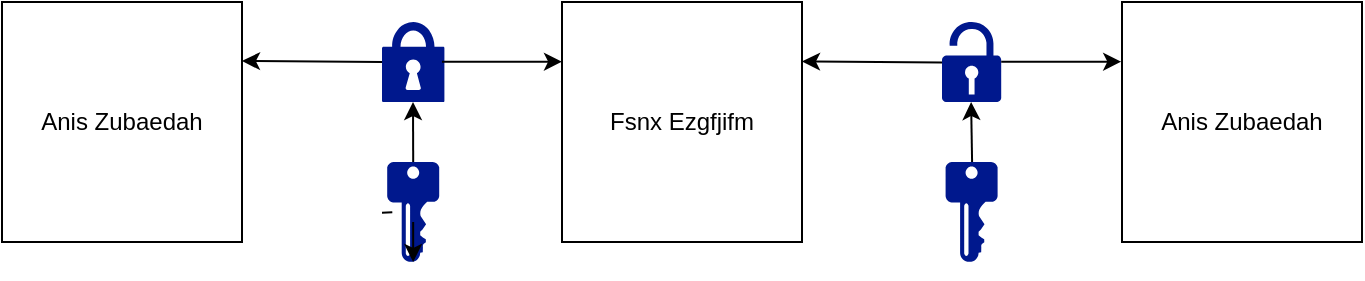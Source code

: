 <mxfile version="28.2.7">
  <diagram name="Halaman-1" id="owH49H28O46T3AoXub2B">
    <mxGraphModel dx="995" dy="556" grid="1" gridSize="10" guides="1" tooltips="1" connect="1" arrows="1" fold="1" page="1" pageScale="1" pageWidth="827" pageHeight="1169" math="0" shadow="0">
      <root>
        <mxCell id="0" />
        <mxCell id="1" parent="0" />
        <mxCell id="at2O9ALgVHGqr6grwNjx-1" value="Anis Zubaedah" style="whiteSpace=wrap;html=1;aspect=fixed;" vertex="1" parent="1">
          <mxGeometry x="60" y="100" width="120" height="120" as="geometry" />
        </mxCell>
        <mxCell id="at2O9ALgVHGqr6grwNjx-2" value="Fsnx Ezgfjifm" style="whiteSpace=wrap;html=1;aspect=fixed;" vertex="1" parent="1">
          <mxGeometry x="340" y="100" width="120" height="120" as="geometry" />
        </mxCell>
        <mxCell id="at2O9ALgVHGqr6grwNjx-3" value="Anis Zubaedah" style="whiteSpace=wrap;html=1;aspect=fixed;" vertex="1" parent="1">
          <mxGeometry x="620" y="100" width="120" height="120" as="geometry" />
        </mxCell>
        <mxCell id="at2O9ALgVHGqr6grwNjx-9" value="" style="sketch=0;html=1;aspect=fixed;strokeColor=none;shadow=0;fillColor=#00188D;verticalAlign=top;labelPosition=center;verticalLabelPosition=bottom;shape=mxgraph.gcp2.lock" vertex="1" parent="1">
          <mxGeometry x="250" y="110" width="31.2" height="40" as="geometry" />
        </mxCell>
        <mxCell id="at2O9ALgVHGqr6grwNjx-10" value="" style="sketch=0;aspect=fixed;pointerEvents=1;shadow=0;dashed=0;html=1;strokeColor=none;labelPosition=center;verticalLabelPosition=bottom;verticalAlign=top;align=center;fillColor=#00188D;shape=mxgraph.mscae.enterprise.lock_unlocked" vertex="1" parent="1">
          <mxGeometry x="530" y="110" width="29.6" height="40" as="geometry" />
        </mxCell>
        <mxCell id="at2O9ALgVHGqr6grwNjx-17" value="" style="endArrow=classic;html=1;rounded=0;" edge="1" parent="1">
          <mxGeometry width="50" height="50" relative="1" as="geometry">
            <mxPoint x="250" y="130" as="sourcePoint" />
            <mxPoint x="180" y="129.5" as="targetPoint" />
          </mxGeometry>
        </mxCell>
        <mxCell id="at2O9ALgVHGqr6grwNjx-18" value="" style="endArrow=classic;html=1;rounded=0;" edge="1" parent="1">
          <mxGeometry width="50" height="50" relative="1" as="geometry">
            <mxPoint x="280" y="129.83" as="sourcePoint" />
            <mxPoint x="340" y="129.83" as="targetPoint" />
          </mxGeometry>
        </mxCell>
        <mxCell id="at2O9ALgVHGqr6grwNjx-22" value="" style="endArrow=classic;html=1;rounded=0;" edge="1" parent="1">
          <mxGeometry width="50" height="50" relative="1" as="geometry">
            <mxPoint x="530" y="130.25" as="sourcePoint" />
            <mxPoint x="460" y="129.75" as="targetPoint" />
          </mxGeometry>
        </mxCell>
        <mxCell id="at2O9ALgVHGqr6grwNjx-24" value="" style="endArrow=classic;html=1;rounded=0;" edge="1" parent="1">
          <mxGeometry width="50" height="50" relative="1" as="geometry">
            <mxPoint x="559.6" y="129.83" as="sourcePoint" />
            <mxPoint x="619.6" y="129.83" as="targetPoint" />
          </mxGeometry>
        </mxCell>
        <mxCell id="at2O9ALgVHGqr6grwNjx-26" value="" style="sketch=0;aspect=fixed;pointerEvents=1;shadow=0;dashed=0;html=1;strokeColor=none;labelPosition=center;verticalLabelPosition=bottom;verticalAlign=top;align=center;fillColor=#00188D;shape=mxgraph.mscae.enterprise.key_permissions" vertex="1" parent="1">
          <mxGeometry x="252.6" y="180" width="26" height="50" as="geometry" />
        </mxCell>
        <mxCell id="at2O9ALgVHGqr6grwNjx-27" value="" style="endArrow=classic;html=1;rounded=0;entryX=0.491;entryY=0.477;entryDx=0;entryDy=0;entryPerimeter=0;exitX=0.5;exitY=0;exitDx=0;exitDy=0;exitPerimeter=0;" edge="1" parent="1" source="at2O9ALgVHGqr6grwNjx-26">
          <mxGeometry width="50" height="50" relative="1" as="geometry">
            <mxPoint x="265.67" y="170.92" as="sourcePoint" />
            <mxPoint x="265.499" y="150" as="targetPoint" />
          </mxGeometry>
        </mxCell>
        <mxCell id="at2O9ALgVHGqr6grwNjx-28" value="" style="endArrow=classic;html=1;rounded=0;entryX=0.491;entryY=0.477;entryDx=0;entryDy=0;entryPerimeter=0;exitX=0.5;exitY=0;exitDx=0;exitDy=0;exitPerimeter=0;" edge="1" parent="1">
          <mxGeometry width="50" height="50" relative="1" as="geometry">
            <mxPoint x="545.051" y="180" as="sourcePoint" />
            <mxPoint x="544.55" y="150" as="targetPoint" />
          </mxGeometry>
        </mxCell>
        <mxCell id="at2O9ALgVHGqr6grwNjx-30" value="" style="sketch=0;aspect=fixed;pointerEvents=1;shadow=0;dashed=0;html=1;strokeColor=none;labelPosition=center;verticalLabelPosition=bottom;verticalAlign=top;align=center;fillColor=#00188D;shape=mxgraph.mscae.enterprise.key_permissions" vertex="1" parent="1">
          <mxGeometry x="531.8" y="180" width="26" height="50" as="geometry" />
        </mxCell>
        <mxCell id="at2O9ALgVHGqr6grwNjx-31" value="" style="endArrow=classic;html=1;rounded=0;" edge="1" parent="1">
          <mxGeometry width="50" height="50" relative="1" as="geometry">
            <mxPoint x="265.58" y="210" as="sourcePoint" />
            <mxPoint x="265.58" y="230" as="targetPoint" />
          </mxGeometry>
        </mxCell>
        <mxCell id="at2O9ALgVHGqr6grwNjx-33" value="" style="endArrow=none;html=1;rounded=0;entryX=0.098;entryY=0.503;entryDx=0;entryDy=0;entryPerimeter=0;" edge="1" parent="1" target="at2O9ALgVHGqr6grwNjx-26">
          <mxGeometry width="50" height="50" relative="1" as="geometry">
            <mxPoint x="250.0" y="205.34" as="sourcePoint" />
            <mxPoint x="256.786" y="204.66" as="targetPoint" />
          </mxGeometry>
        </mxCell>
      </root>
    </mxGraphModel>
  </diagram>
</mxfile>
